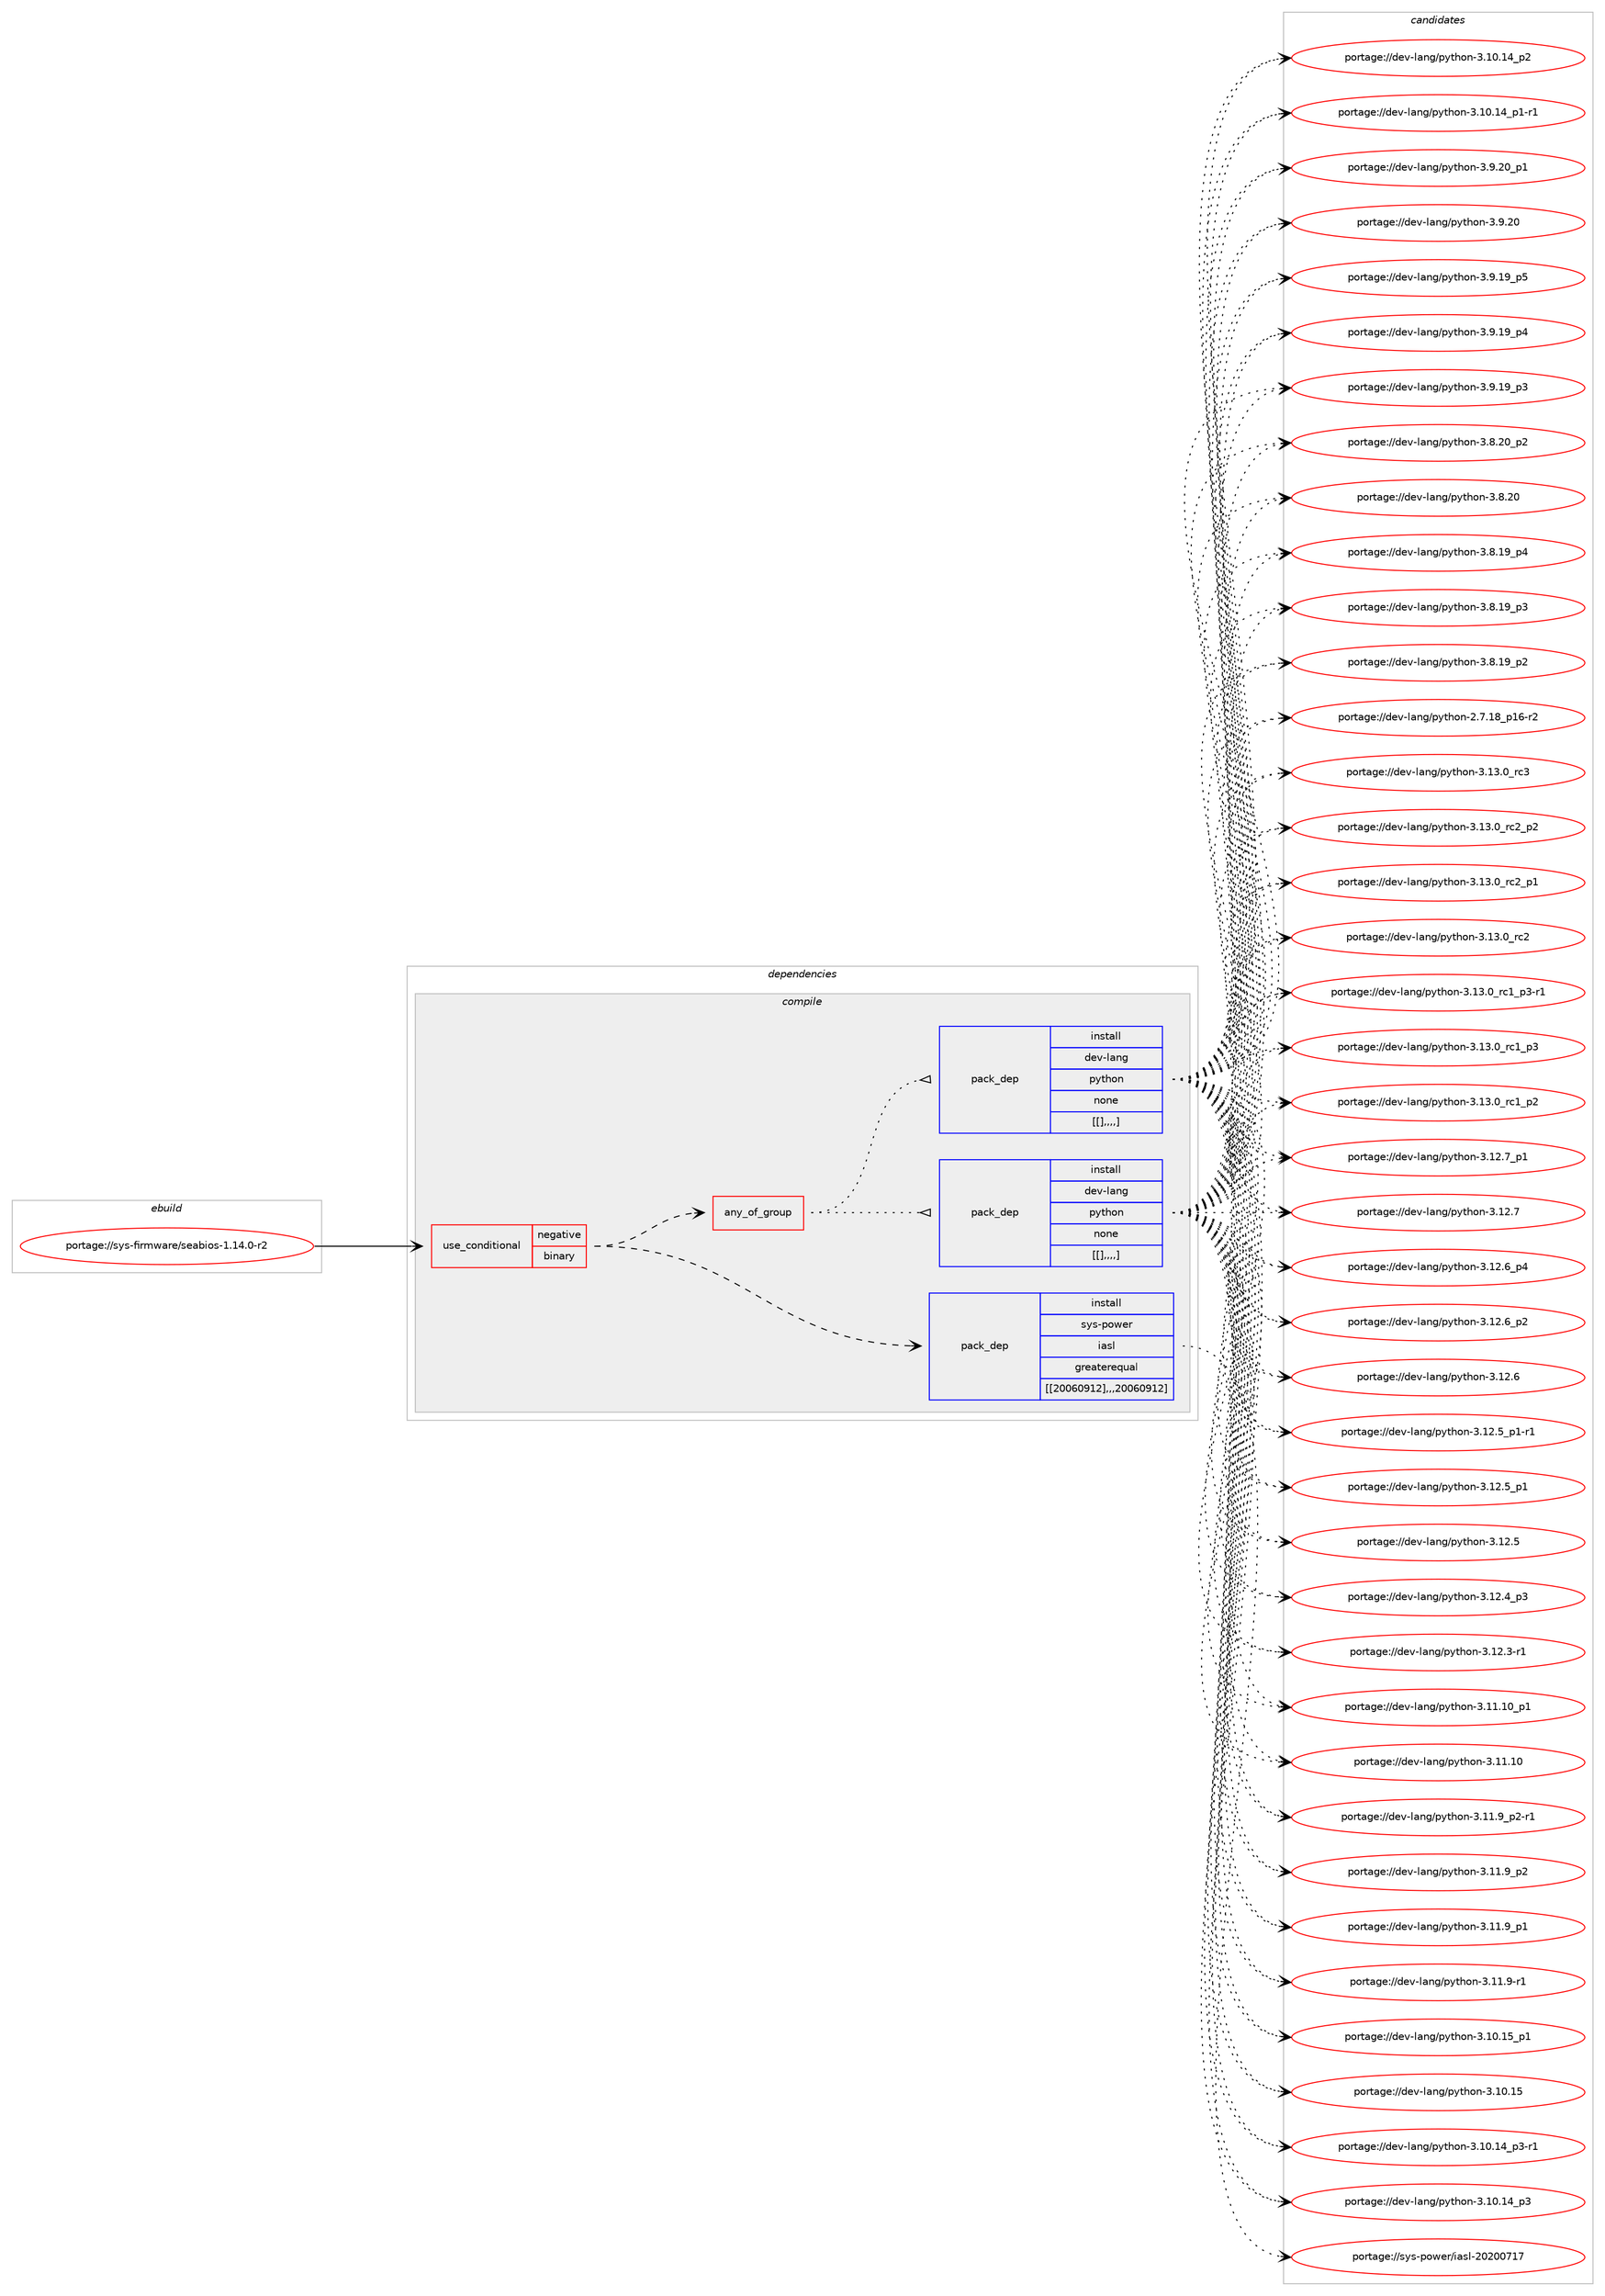 digraph prolog {

# *************
# Graph options
# *************

newrank=true;
concentrate=true;
compound=true;
graph [rankdir=LR,fontname=Helvetica,fontsize=10,ranksep=1.5];#, ranksep=2.5, nodesep=0.2];
edge  [arrowhead=vee];
node  [fontname=Helvetica,fontsize=10];

# **********
# The ebuild
# **********

subgraph cluster_leftcol {
color=gray;
label=<<i>ebuild</i>>;
id [label="portage://sys-firmware/seabios-1.14.0-r2", color=red, width=4, href="../sys-firmware/seabios-1.14.0-r2.svg"];
}

# ****************
# The dependencies
# ****************

subgraph cluster_midcol {
color=gray;
label=<<i>dependencies</i>>;
subgraph cluster_compile {
fillcolor="#eeeeee";
style=filled;
label=<<i>compile</i>>;
subgraph cond3614 {
dependency10197 [label=<<TABLE BORDER="0" CELLBORDER="1" CELLSPACING="0" CELLPADDING="4"><TR><TD ROWSPAN="3" CELLPADDING="10">use_conditional</TD></TR><TR><TD>negative</TD></TR><TR><TD>binary</TD></TR></TABLE>>, shape=none, color=red];
subgraph pack6555 {
dependency10198 [label=<<TABLE BORDER="0" CELLBORDER="1" CELLSPACING="0" CELLPADDING="4" WIDTH="220"><TR><TD ROWSPAN="6" CELLPADDING="30">pack_dep</TD></TR><TR><TD WIDTH="110">install</TD></TR><TR><TD>sys-power</TD></TR><TR><TD>iasl</TD></TR><TR><TD>greaterequal</TD></TR><TR><TD>[[20060912],,,20060912]</TD></TR></TABLE>>, shape=none, color=blue];
}
dependency10197:e -> dependency10198:w [weight=20,style="dashed",arrowhead="vee"];
subgraph any24 {
dependency10199 [label=<<TABLE BORDER="0" CELLBORDER="1" CELLSPACING="0" CELLPADDING="4"><TR><TD CELLPADDING="10">any_of_group</TD></TR></TABLE>>, shape=none, color=red];subgraph pack6556 {
dependency10200 [label=<<TABLE BORDER="0" CELLBORDER="1" CELLSPACING="0" CELLPADDING="4" WIDTH="220"><TR><TD ROWSPAN="6" CELLPADDING="30">pack_dep</TD></TR><TR><TD WIDTH="110">install</TD></TR><TR><TD>dev-lang</TD></TR><TR><TD>python</TD></TR><TR><TD>none</TD></TR><TR><TD>[[],,,,]</TD></TR></TABLE>>, shape=none, color=blue];
}
dependency10199:e -> dependency10200:w [weight=20,style="dotted",arrowhead="oinv"];
subgraph pack6557 {
dependency10201 [label=<<TABLE BORDER="0" CELLBORDER="1" CELLSPACING="0" CELLPADDING="4" WIDTH="220"><TR><TD ROWSPAN="6" CELLPADDING="30">pack_dep</TD></TR><TR><TD WIDTH="110">install</TD></TR><TR><TD>dev-lang</TD></TR><TR><TD>python</TD></TR><TR><TD>none</TD></TR><TR><TD>[[],,,,]</TD></TR></TABLE>>, shape=none, color=blue];
}
dependency10199:e -> dependency10201:w [weight=20,style="dotted",arrowhead="oinv"];
}
dependency10197:e -> dependency10199:w [weight=20,style="dashed",arrowhead="vee"];
}
id:e -> dependency10197:w [weight=20,style="solid",arrowhead="vee"];
}
subgraph cluster_compileandrun {
fillcolor="#eeeeee";
style=filled;
label=<<i>compile and run</i>>;
}
subgraph cluster_run {
fillcolor="#eeeeee";
style=filled;
label=<<i>run</i>>;
}
}

# **************
# The candidates
# **************

subgraph cluster_choices {
rank=same;
color=gray;
label=<<i>candidates</i>>;

subgraph choice6555 {
color=black;
nodesep=1;
choice115121115451121111191011144710597115108455048504848554955 [label="portage://sys-power/iasl-20200717", color=red, width=4,href="../sys-power/iasl-20200717.svg"];
dependency10198:e -> choice115121115451121111191011144710597115108455048504848554955:w [style=dotted,weight="100"];
}
subgraph choice6556 {
color=black;
nodesep=1;
choice10010111845108971101034711212111610411111045514649514648951149951 [label="portage://dev-lang/python-3.13.0_rc3", color=red, width=4,href="../dev-lang/python-3.13.0_rc3.svg"];
choice100101118451089711010347112121116104111110455146495146489511499509511250 [label="portage://dev-lang/python-3.13.0_rc2_p2", color=red, width=4,href="../dev-lang/python-3.13.0_rc2_p2.svg"];
choice100101118451089711010347112121116104111110455146495146489511499509511249 [label="portage://dev-lang/python-3.13.0_rc2_p1", color=red, width=4,href="../dev-lang/python-3.13.0_rc2_p1.svg"];
choice10010111845108971101034711212111610411111045514649514648951149950 [label="portage://dev-lang/python-3.13.0_rc2", color=red, width=4,href="../dev-lang/python-3.13.0_rc2.svg"];
choice1001011184510897110103471121211161041111104551464951464895114994995112514511449 [label="portage://dev-lang/python-3.13.0_rc1_p3-r1", color=red, width=4,href="../dev-lang/python-3.13.0_rc1_p3-r1.svg"];
choice100101118451089711010347112121116104111110455146495146489511499499511251 [label="portage://dev-lang/python-3.13.0_rc1_p3", color=red, width=4,href="../dev-lang/python-3.13.0_rc1_p3.svg"];
choice100101118451089711010347112121116104111110455146495146489511499499511250 [label="portage://dev-lang/python-3.13.0_rc1_p2", color=red, width=4,href="../dev-lang/python-3.13.0_rc1_p2.svg"];
choice100101118451089711010347112121116104111110455146495046559511249 [label="portage://dev-lang/python-3.12.7_p1", color=red, width=4,href="../dev-lang/python-3.12.7_p1.svg"];
choice10010111845108971101034711212111610411111045514649504655 [label="portage://dev-lang/python-3.12.7", color=red, width=4,href="../dev-lang/python-3.12.7.svg"];
choice100101118451089711010347112121116104111110455146495046549511252 [label="portage://dev-lang/python-3.12.6_p4", color=red, width=4,href="../dev-lang/python-3.12.6_p4.svg"];
choice100101118451089711010347112121116104111110455146495046549511250 [label="portage://dev-lang/python-3.12.6_p2", color=red, width=4,href="../dev-lang/python-3.12.6_p2.svg"];
choice10010111845108971101034711212111610411111045514649504654 [label="portage://dev-lang/python-3.12.6", color=red, width=4,href="../dev-lang/python-3.12.6.svg"];
choice1001011184510897110103471121211161041111104551464950465395112494511449 [label="portage://dev-lang/python-3.12.5_p1-r1", color=red, width=4,href="../dev-lang/python-3.12.5_p1-r1.svg"];
choice100101118451089711010347112121116104111110455146495046539511249 [label="portage://dev-lang/python-3.12.5_p1", color=red, width=4,href="../dev-lang/python-3.12.5_p1.svg"];
choice10010111845108971101034711212111610411111045514649504653 [label="portage://dev-lang/python-3.12.5", color=red, width=4,href="../dev-lang/python-3.12.5.svg"];
choice100101118451089711010347112121116104111110455146495046529511251 [label="portage://dev-lang/python-3.12.4_p3", color=red, width=4,href="../dev-lang/python-3.12.4_p3.svg"];
choice100101118451089711010347112121116104111110455146495046514511449 [label="portage://dev-lang/python-3.12.3-r1", color=red, width=4,href="../dev-lang/python-3.12.3-r1.svg"];
choice10010111845108971101034711212111610411111045514649494649489511249 [label="portage://dev-lang/python-3.11.10_p1", color=red, width=4,href="../dev-lang/python-3.11.10_p1.svg"];
choice1001011184510897110103471121211161041111104551464949464948 [label="portage://dev-lang/python-3.11.10", color=red, width=4,href="../dev-lang/python-3.11.10.svg"];
choice1001011184510897110103471121211161041111104551464949465795112504511449 [label="portage://dev-lang/python-3.11.9_p2-r1", color=red, width=4,href="../dev-lang/python-3.11.9_p2-r1.svg"];
choice100101118451089711010347112121116104111110455146494946579511250 [label="portage://dev-lang/python-3.11.9_p2", color=red, width=4,href="../dev-lang/python-3.11.9_p2.svg"];
choice100101118451089711010347112121116104111110455146494946579511249 [label="portage://dev-lang/python-3.11.9_p1", color=red, width=4,href="../dev-lang/python-3.11.9_p1.svg"];
choice100101118451089711010347112121116104111110455146494946574511449 [label="portage://dev-lang/python-3.11.9-r1", color=red, width=4,href="../dev-lang/python-3.11.9-r1.svg"];
choice10010111845108971101034711212111610411111045514649484649539511249 [label="portage://dev-lang/python-3.10.15_p1", color=red, width=4,href="../dev-lang/python-3.10.15_p1.svg"];
choice1001011184510897110103471121211161041111104551464948464953 [label="portage://dev-lang/python-3.10.15", color=red, width=4,href="../dev-lang/python-3.10.15.svg"];
choice100101118451089711010347112121116104111110455146494846495295112514511449 [label="portage://dev-lang/python-3.10.14_p3-r1", color=red, width=4,href="../dev-lang/python-3.10.14_p3-r1.svg"];
choice10010111845108971101034711212111610411111045514649484649529511251 [label="portage://dev-lang/python-3.10.14_p3", color=red, width=4,href="../dev-lang/python-3.10.14_p3.svg"];
choice10010111845108971101034711212111610411111045514649484649529511250 [label="portage://dev-lang/python-3.10.14_p2", color=red, width=4,href="../dev-lang/python-3.10.14_p2.svg"];
choice100101118451089711010347112121116104111110455146494846495295112494511449 [label="portage://dev-lang/python-3.10.14_p1-r1", color=red, width=4,href="../dev-lang/python-3.10.14_p1-r1.svg"];
choice100101118451089711010347112121116104111110455146574650489511249 [label="portage://dev-lang/python-3.9.20_p1", color=red, width=4,href="../dev-lang/python-3.9.20_p1.svg"];
choice10010111845108971101034711212111610411111045514657465048 [label="portage://dev-lang/python-3.9.20", color=red, width=4,href="../dev-lang/python-3.9.20.svg"];
choice100101118451089711010347112121116104111110455146574649579511253 [label="portage://dev-lang/python-3.9.19_p5", color=red, width=4,href="../dev-lang/python-3.9.19_p5.svg"];
choice100101118451089711010347112121116104111110455146574649579511252 [label="portage://dev-lang/python-3.9.19_p4", color=red, width=4,href="../dev-lang/python-3.9.19_p4.svg"];
choice100101118451089711010347112121116104111110455146574649579511251 [label="portage://dev-lang/python-3.9.19_p3", color=red, width=4,href="../dev-lang/python-3.9.19_p3.svg"];
choice100101118451089711010347112121116104111110455146564650489511250 [label="portage://dev-lang/python-3.8.20_p2", color=red, width=4,href="../dev-lang/python-3.8.20_p2.svg"];
choice10010111845108971101034711212111610411111045514656465048 [label="portage://dev-lang/python-3.8.20", color=red, width=4,href="../dev-lang/python-3.8.20.svg"];
choice100101118451089711010347112121116104111110455146564649579511252 [label="portage://dev-lang/python-3.8.19_p4", color=red, width=4,href="../dev-lang/python-3.8.19_p4.svg"];
choice100101118451089711010347112121116104111110455146564649579511251 [label="portage://dev-lang/python-3.8.19_p3", color=red, width=4,href="../dev-lang/python-3.8.19_p3.svg"];
choice100101118451089711010347112121116104111110455146564649579511250 [label="portage://dev-lang/python-3.8.19_p2", color=red, width=4,href="../dev-lang/python-3.8.19_p2.svg"];
choice100101118451089711010347112121116104111110455046554649569511249544511450 [label="portage://dev-lang/python-2.7.18_p16-r2", color=red, width=4,href="../dev-lang/python-2.7.18_p16-r2.svg"];
dependency10200:e -> choice10010111845108971101034711212111610411111045514649514648951149951:w [style=dotted,weight="100"];
dependency10200:e -> choice100101118451089711010347112121116104111110455146495146489511499509511250:w [style=dotted,weight="100"];
dependency10200:e -> choice100101118451089711010347112121116104111110455146495146489511499509511249:w [style=dotted,weight="100"];
dependency10200:e -> choice10010111845108971101034711212111610411111045514649514648951149950:w [style=dotted,weight="100"];
dependency10200:e -> choice1001011184510897110103471121211161041111104551464951464895114994995112514511449:w [style=dotted,weight="100"];
dependency10200:e -> choice100101118451089711010347112121116104111110455146495146489511499499511251:w [style=dotted,weight="100"];
dependency10200:e -> choice100101118451089711010347112121116104111110455146495146489511499499511250:w [style=dotted,weight="100"];
dependency10200:e -> choice100101118451089711010347112121116104111110455146495046559511249:w [style=dotted,weight="100"];
dependency10200:e -> choice10010111845108971101034711212111610411111045514649504655:w [style=dotted,weight="100"];
dependency10200:e -> choice100101118451089711010347112121116104111110455146495046549511252:w [style=dotted,weight="100"];
dependency10200:e -> choice100101118451089711010347112121116104111110455146495046549511250:w [style=dotted,weight="100"];
dependency10200:e -> choice10010111845108971101034711212111610411111045514649504654:w [style=dotted,weight="100"];
dependency10200:e -> choice1001011184510897110103471121211161041111104551464950465395112494511449:w [style=dotted,weight="100"];
dependency10200:e -> choice100101118451089711010347112121116104111110455146495046539511249:w [style=dotted,weight="100"];
dependency10200:e -> choice10010111845108971101034711212111610411111045514649504653:w [style=dotted,weight="100"];
dependency10200:e -> choice100101118451089711010347112121116104111110455146495046529511251:w [style=dotted,weight="100"];
dependency10200:e -> choice100101118451089711010347112121116104111110455146495046514511449:w [style=dotted,weight="100"];
dependency10200:e -> choice10010111845108971101034711212111610411111045514649494649489511249:w [style=dotted,weight="100"];
dependency10200:e -> choice1001011184510897110103471121211161041111104551464949464948:w [style=dotted,weight="100"];
dependency10200:e -> choice1001011184510897110103471121211161041111104551464949465795112504511449:w [style=dotted,weight="100"];
dependency10200:e -> choice100101118451089711010347112121116104111110455146494946579511250:w [style=dotted,weight="100"];
dependency10200:e -> choice100101118451089711010347112121116104111110455146494946579511249:w [style=dotted,weight="100"];
dependency10200:e -> choice100101118451089711010347112121116104111110455146494946574511449:w [style=dotted,weight="100"];
dependency10200:e -> choice10010111845108971101034711212111610411111045514649484649539511249:w [style=dotted,weight="100"];
dependency10200:e -> choice1001011184510897110103471121211161041111104551464948464953:w [style=dotted,weight="100"];
dependency10200:e -> choice100101118451089711010347112121116104111110455146494846495295112514511449:w [style=dotted,weight="100"];
dependency10200:e -> choice10010111845108971101034711212111610411111045514649484649529511251:w [style=dotted,weight="100"];
dependency10200:e -> choice10010111845108971101034711212111610411111045514649484649529511250:w [style=dotted,weight="100"];
dependency10200:e -> choice100101118451089711010347112121116104111110455146494846495295112494511449:w [style=dotted,weight="100"];
dependency10200:e -> choice100101118451089711010347112121116104111110455146574650489511249:w [style=dotted,weight="100"];
dependency10200:e -> choice10010111845108971101034711212111610411111045514657465048:w [style=dotted,weight="100"];
dependency10200:e -> choice100101118451089711010347112121116104111110455146574649579511253:w [style=dotted,weight="100"];
dependency10200:e -> choice100101118451089711010347112121116104111110455146574649579511252:w [style=dotted,weight="100"];
dependency10200:e -> choice100101118451089711010347112121116104111110455146574649579511251:w [style=dotted,weight="100"];
dependency10200:e -> choice100101118451089711010347112121116104111110455146564650489511250:w [style=dotted,weight="100"];
dependency10200:e -> choice10010111845108971101034711212111610411111045514656465048:w [style=dotted,weight="100"];
dependency10200:e -> choice100101118451089711010347112121116104111110455146564649579511252:w [style=dotted,weight="100"];
dependency10200:e -> choice100101118451089711010347112121116104111110455146564649579511251:w [style=dotted,weight="100"];
dependency10200:e -> choice100101118451089711010347112121116104111110455146564649579511250:w [style=dotted,weight="100"];
dependency10200:e -> choice100101118451089711010347112121116104111110455046554649569511249544511450:w [style=dotted,weight="100"];
}
subgraph choice6557 {
color=black;
nodesep=1;
choice10010111845108971101034711212111610411111045514649514648951149951 [label="portage://dev-lang/python-3.13.0_rc3", color=red, width=4,href="../dev-lang/python-3.13.0_rc3.svg"];
choice100101118451089711010347112121116104111110455146495146489511499509511250 [label="portage://dev-lang/python-3.13.0_rc2_p2", color=red, width=4,href="../dev-lang/python-3.13.0_rc2_p2.svg"];
choice100101118451089711010347112121116104111110455146495146489511499509511249 [label="portage://dev-lang/python-3.13.0_rc2_p1", color=red, width=4,href="../dev-lang/python-3.13.0_rc2_p1.svg"];
choice10010111845108971101034711212111610411111045514649514648951149950 [label="portage://dev-lang/python-3.13.0_rc2", color=red, width=4,href="../dev-lang/python-3.13.0_rc2.svg"];
choice1001011184510897110103471121211161041111104551464951464895114994995112514511449 [label="portage://dev-lang/python-3.13.0_rc1_p3-r1", color=red, width=4,href="../dev-lang/python-3.13.0_rc1_p3-r1.svg"];
choice100101118451089711010347112121116104111110455146495146489511499499511251 [label="portage://dev-lang/python-3.13.0_rc1_p3", color=red, width=4,href="../dev-lang/python-3.13.0_rc1_p3.svg"];
choice100101118451089711010347112121116104111110455146495146489511499499511250 [label="portage://dev-lang/python-3.13.0_rc1_p2", color=red, width=4,href="../dev-lang/python-3.13.0_rc1_p2.svg"];
choice100101118451089711010347112121116104111110455146495046559511249 [label="portage://dev-lang/python-3.12.7_p1", color=red, width=4,href="../dev-lang/python-3.12.7_p1.svg"];
choice10010111845108971101034711212111610411111045514649504655 [label="portage://dev-lang/python-3.12.7", color=red, width=4,href="../dev-lang/python-3.12.7.svg"];
choice100101118451089711010347112121116104111110455146495046549511252 [label="portage://dev-lang/python-3.12.6_p4", color=red, width=4,href="../dev-lang/python-3.12.6_p4.svg"];
choice100101118451089711010347112121116104111110455146495046549511250 [label="portage://dev-lang/python-3.12.6_p2", color=red, width=4,href="../dev-lang/python-3.12.6_p2.svg"];
choice10010111845108971101034711212111610411111045514649504654 [label="portage://dev-lang/python-3.12.6", color=red, width=4,href="../dev-lang/python-3.12.6.svg"];
choice1001011184510897110103471121211161041111104551464950465395112494511449 [label="portage://dev-lang/python-3.12.5_p1-r1", color=red, width=4,href="../dev-lang/python-3.12.5_p1-r1.svg"];
choice100101118451089711010347112121116104111110455146495046539511249 [label="portage://dev-lang/python-3.12.5_p1", color=red, width=4,href="../dev-lang/python-3.12.5_p1.svg"];
choice10010111845108971101034711212111610411111045514649504653 [label="portage://dev-lang/python-3.12.5", color=red, width=4,href="../dev-lang/python-3.12.5.svg"];
choice100101118451089711010347112121116104111110455146495046529511251 [label="portage://dev-lang/python-3.12.4_p3", color=red, width=4,href="../dev-lang/python-3.12.4_p3.svg"];
choice100101118451089711010347112121116104111110455146495046514511449 [label="portage://dev-lang/python-3.12.3-r1", color=red, width=4,href="../dev-lang/python-3.12.3-r1.svg"];
choice10010111845108971101034711212111610411111045514649494649489511249 [label="portage://dev-lang/python-3.11.10_p1", color=red, width=4,href="../dev-lang/python-3.11.10_p1.svg"];
choice1001011184510897110103471121211161041111104551464949464948 [label="portage://dev-lang/python-3.11.10", color=red, width=4,href="../dev-lang/python-3.11.10.svg"];
choice1001011184510897110103471121211161041111104551464949465795112504511449 [label="portage://dev-lang/python-3.11.9_p2-r1", color=red, width=4,href="../dev-lang/python-3.11.9_p2-r1.svg"];
choice100101118451089711010347112121116104111110455146494946579511250 [label="portage://dev-lang/python-3.11.9_p2", color=red, width=4,href="../dev-lang/python-3.11.9_p2.svg"];
choice100101118451089711010347112121116104111110455146494946579511249 [label="portage://dev-lang/python-3.11.9_p1", color=red, width=4,href="../dev-lang/python-3.11.9_p1.svg"];
choice100101118451089711010347112121116104111110455146494946574511449 [label="portage://dev-lang/python-3.11.9-r1", color=red, width=4,href="../dev-lang/python-3.11.9-r1.svg"];
choice10010111845108971101034711212111610411111045514649484649539511249 [label="portage://dev-lang/python-3.10.15_p1", color=red, width=4,href="../dev-lang/python-3.10.15_p1.svg"];
choice1001011184510897110103471121211161041111104551464948464953 [label="portage://dev-lang/python-3.10.15", color=red, width=4,href="../dev-lang/python-3.10.15.svg"];
choice100101118451089711010347112121116104111110455146494846495295112514511449 [label="portage://dev-lang/python-3.10.14_p3-r1", color=red, width=4,href="../dev-lang/python-3.10.14_p3-r1.svg"];
choice10010111845108971101034711212111610411111045514649484649529511251 [label="portage://dev-lang/python-3.10.14_p3", color=red, width=4,href="../dev-lang/python-3.10.14_p3.svg"];
choice10010111845108971101034711212111610411111045514649484649529511250 [label="portage://dev-lang/python-3.10.14_p2", color=red, width=4,href="../dev-lang/python-3.10.14_p2.svg"];
choice100101118451089711010347112121116104111110455146494846495295112494511449 [label="portage://dev-lang/python-3.10.14_p1-r1", color=red, width=4,href="../dev-lang/python-3.10.14_p1-r1.svg"];
choice100101118451089711010347112121116104111110455146574650489511249 [label="portage://dev-lang/python-3.9.20_p1", color=red, width=4,href="../dev-lang/python-3.9.20_p1.svg"];
choice10010111845108971101034711212111610411111045514657465048 [label="portage://dev-lang/python-3.9.20", color=red, width=4,href="../dev-lang/python-3.9.20.svg"];
choice100101118451089711010347112121116104111110455146574649579511253 [label="portage://dev-lang/python-3.9.19_p5", color=red, width=4,href="../dev-lang/python-3.9.19_p5.svg"];
choice100101118451089711010347112121116104111110455146574649579511252 [label="portage://dev-lang/python-3.9.19_p4", color=red, width=4,href="../dev-lang/python-3.9.19_p4.svg"];
choice100101118451089711010347112121116104111110455146574649579511251 [label="portage://dev-lang/python-3.9.19_p3", color=red, width=4,href="../dev-lang/python-3.9.19_p3.svg"];
choice100101118451089711010347112121116104111110455146564650489511250 [label="portage://dev-lang/python-3.8.20_p2", color=red, width=4,href="../dev-lang/python-3.8.20_p2.svg"];
choice10010111845108971101034711212111610411111045514656465048 [label="portage://dev-lang/python-3.8.20", color=red, width=4,href="../dev-lang/python-3.8.20.svg"];
choice100101118451089711010347112121116104111110455146564649579511252 [label="portage://dev-lang/python-3.8.19_p4", color=red, width=4,href="../dev-lang/python-3.8.19_p4.svg"];
choice100101118451089711010347112121116104111110455146564649579511251 [label="portage://dev-lang/python-3.8.19_p3", color=red, width=4,href="../dev-lang/python-3.8.19_p3.svg"];
choice100101118451089711010347112121116104111110455146564649579511250 [label="portage://dev-lang/python-3.8.19_p2", color=red, width=4,href="../dev-lang/python-3.8.19_p2.svg"];
choice100101118451089711010347112121116104111110455046554649569511249544511450 [label="portage://dev-lang/python-2.7.18_p16-r2", color=red, width=4,href="../dev-lang/python-2.7.18_p16-r2.svg"];
dependency10201:e -> choice10010111845108971101034711212111610411111045514649514648951149951:w [style=dotted,weight="100"];
dependency10201:e -> choice100101118451089711010347112121116104111110455146495146489511499509511250:w [style=dotted,weight="100"];
dependency10201:e -> choice100101118451089711010347112121116104111110455146495146489511499509511249:w [style=dotted,weight="100"];
dependency10201:e -> choice10010111845108971101034711212111610411111045514649514648951149950:w [style=dotted,weight="100"];
dependency10201:e -> choice1001011184510897110103471121211161041111104551464951464895114994995112514511449:w [style=dotted,weight="100"];
dependency10201:e -> choice100101118451089711010347112121116104111110455146495146489511499499511251:w [style=dotted,weight="100"];
dependency10201:e -> choice100101118451089711010347112121116104111110455146495146489511499499511250:w [style=dotted,weight="100"];
dependency10201:e -> choice100101118451089711010347112121116104111110455146495046559511249:w [style=dotted,weight="100"];
dependency10201:e -> choice10010111845108971101034711212111610411111045514649504655:w [style=dotted,weight="100"];
dependency10201:e -> choice100101118451089711010347112121116104111110455146495046549511252:w [style=dotted,weight="100"];
dependency10201:e -> choice100101118451089711010347112121116104111110455146495046549511250:w [style=dotted,weight="100"];
dependency10201:e -> choice10010111845108971101034711212111610411111045514649504654:w [style=dotted,weight="100"];
dependency10201:e -> choice1001011184510897110103471121211161041111104551464950465395112494511449:w [style=dotted,weight="100"];
dependency10201:e -> choice100101118451089711010347112121116104111110455146495046539511249:w [style=dotted,weight="100"];
dependency10201:e -> choice10010111845108971101034711212111610411111045514649504653:w [style=dotted,weight="100"];
dependency10201:e -> choice100101118451089711010347112121116104111110455146495046529511251:w [style=dotted,weight="100"];
dependency10201:e -> choice100101118451089711010347112121116104111110455146495046514511449:w [style=dotted,weight="100"];
dependency10201:e -> choice10010111845108971101034711212111610411111045514649494649489511249:w [style=dotted,weight="100"];
dependency10201:e -> choice1001011184510897110103471121211161041111104551464949464948:w [style=dotted,weight="100"];
dependency10201:e -> choice1001011184510897110103471121211161041111104551464949465795112504511449:w [style=dotted,weight="100"];
dependency10201:e -> choice100101118451089711010347112121116104111110455146494946579511250:w [style=dotted,weight="100"];
dependency10201:e -> choice100101118451089711010347112121116104111110455146494946579511249:w [style=dotted,weight="100"];
dependency10201:e -> choice100101118451089711010347112121116104111110455146494946574511449:w [style=dotted,weight="100"];
dependency10201:e -> choice10010111845108971101034711212111610411111045514649484649539511249:w [style=dotted,weight="100"];
dependency10201:e -> choice1001011184510897110103471121211161041111104551464948464953:w [style=dotted,weight="100"];
dependency10201:e -> choice100101118451089711010347112121116104111110455146494846495295112514511449:w [style=dotted,weight="100"];
dependency10201:e -> choice10010111845108971101034711212111610411111045514649484649529511251:w [style=dotted,weight="100"];
dependency10201:e -> choice10010111845108971101034711212111610411111045514649484649529511250:w [style=dotted,weight="100"];
dependency10201:e -> choice100101118451089711010347112121116104111110455146494846495295112494511449:w [style=dotted,weight="100"];
dependency10201:e -> choice100101118451089711010347112121116104111110455146574650489511249:w [style=dotted,weight="100"];
dependency10201:e -> choice10010111845108971101034711212111610411111045514657465048:w [style=dotted,weight="100"];
dependency10201:e -> choice100101118451089711010347112121116104111110455146574649579511253:w [style=dotted,weight="100"];
dependency10201:e -> choice100101118451089711010347112121116104111110455146574649579511252:w [style=dotted,weight="100"];
dependency10201:e -> choice100101118451089711010347112121116104111110455146574649579511251:w [style=dotted,weight="100"];
dependency10201:e -> choice100101118451089711010347112121116104111110455146564650489511250:w [style=dotted,weight="100"];
dependency10201:e -> choice10010111845108971101034711212111610411111045514656465048:w [style=dotted,weight="100"];
dependency10201:e -> choice100101118451089711010347112121116104111110455146564649579511252:w [style=dotted,weight="100"];
dependency10201:e -> choice100101118451089711010347112121116104111110455146564649579511251:w [style=dotted,weight="100"];
dependency10201:e -> choice100101118451089711010347112121116104111110455146564649579511250:w [style=dotted,weight="100"];
dependency10201:e -> choice100101118451089711010347112121116104111110455046554649569511249544511450:w [style=dotted,weight="100"];
}
}

}
